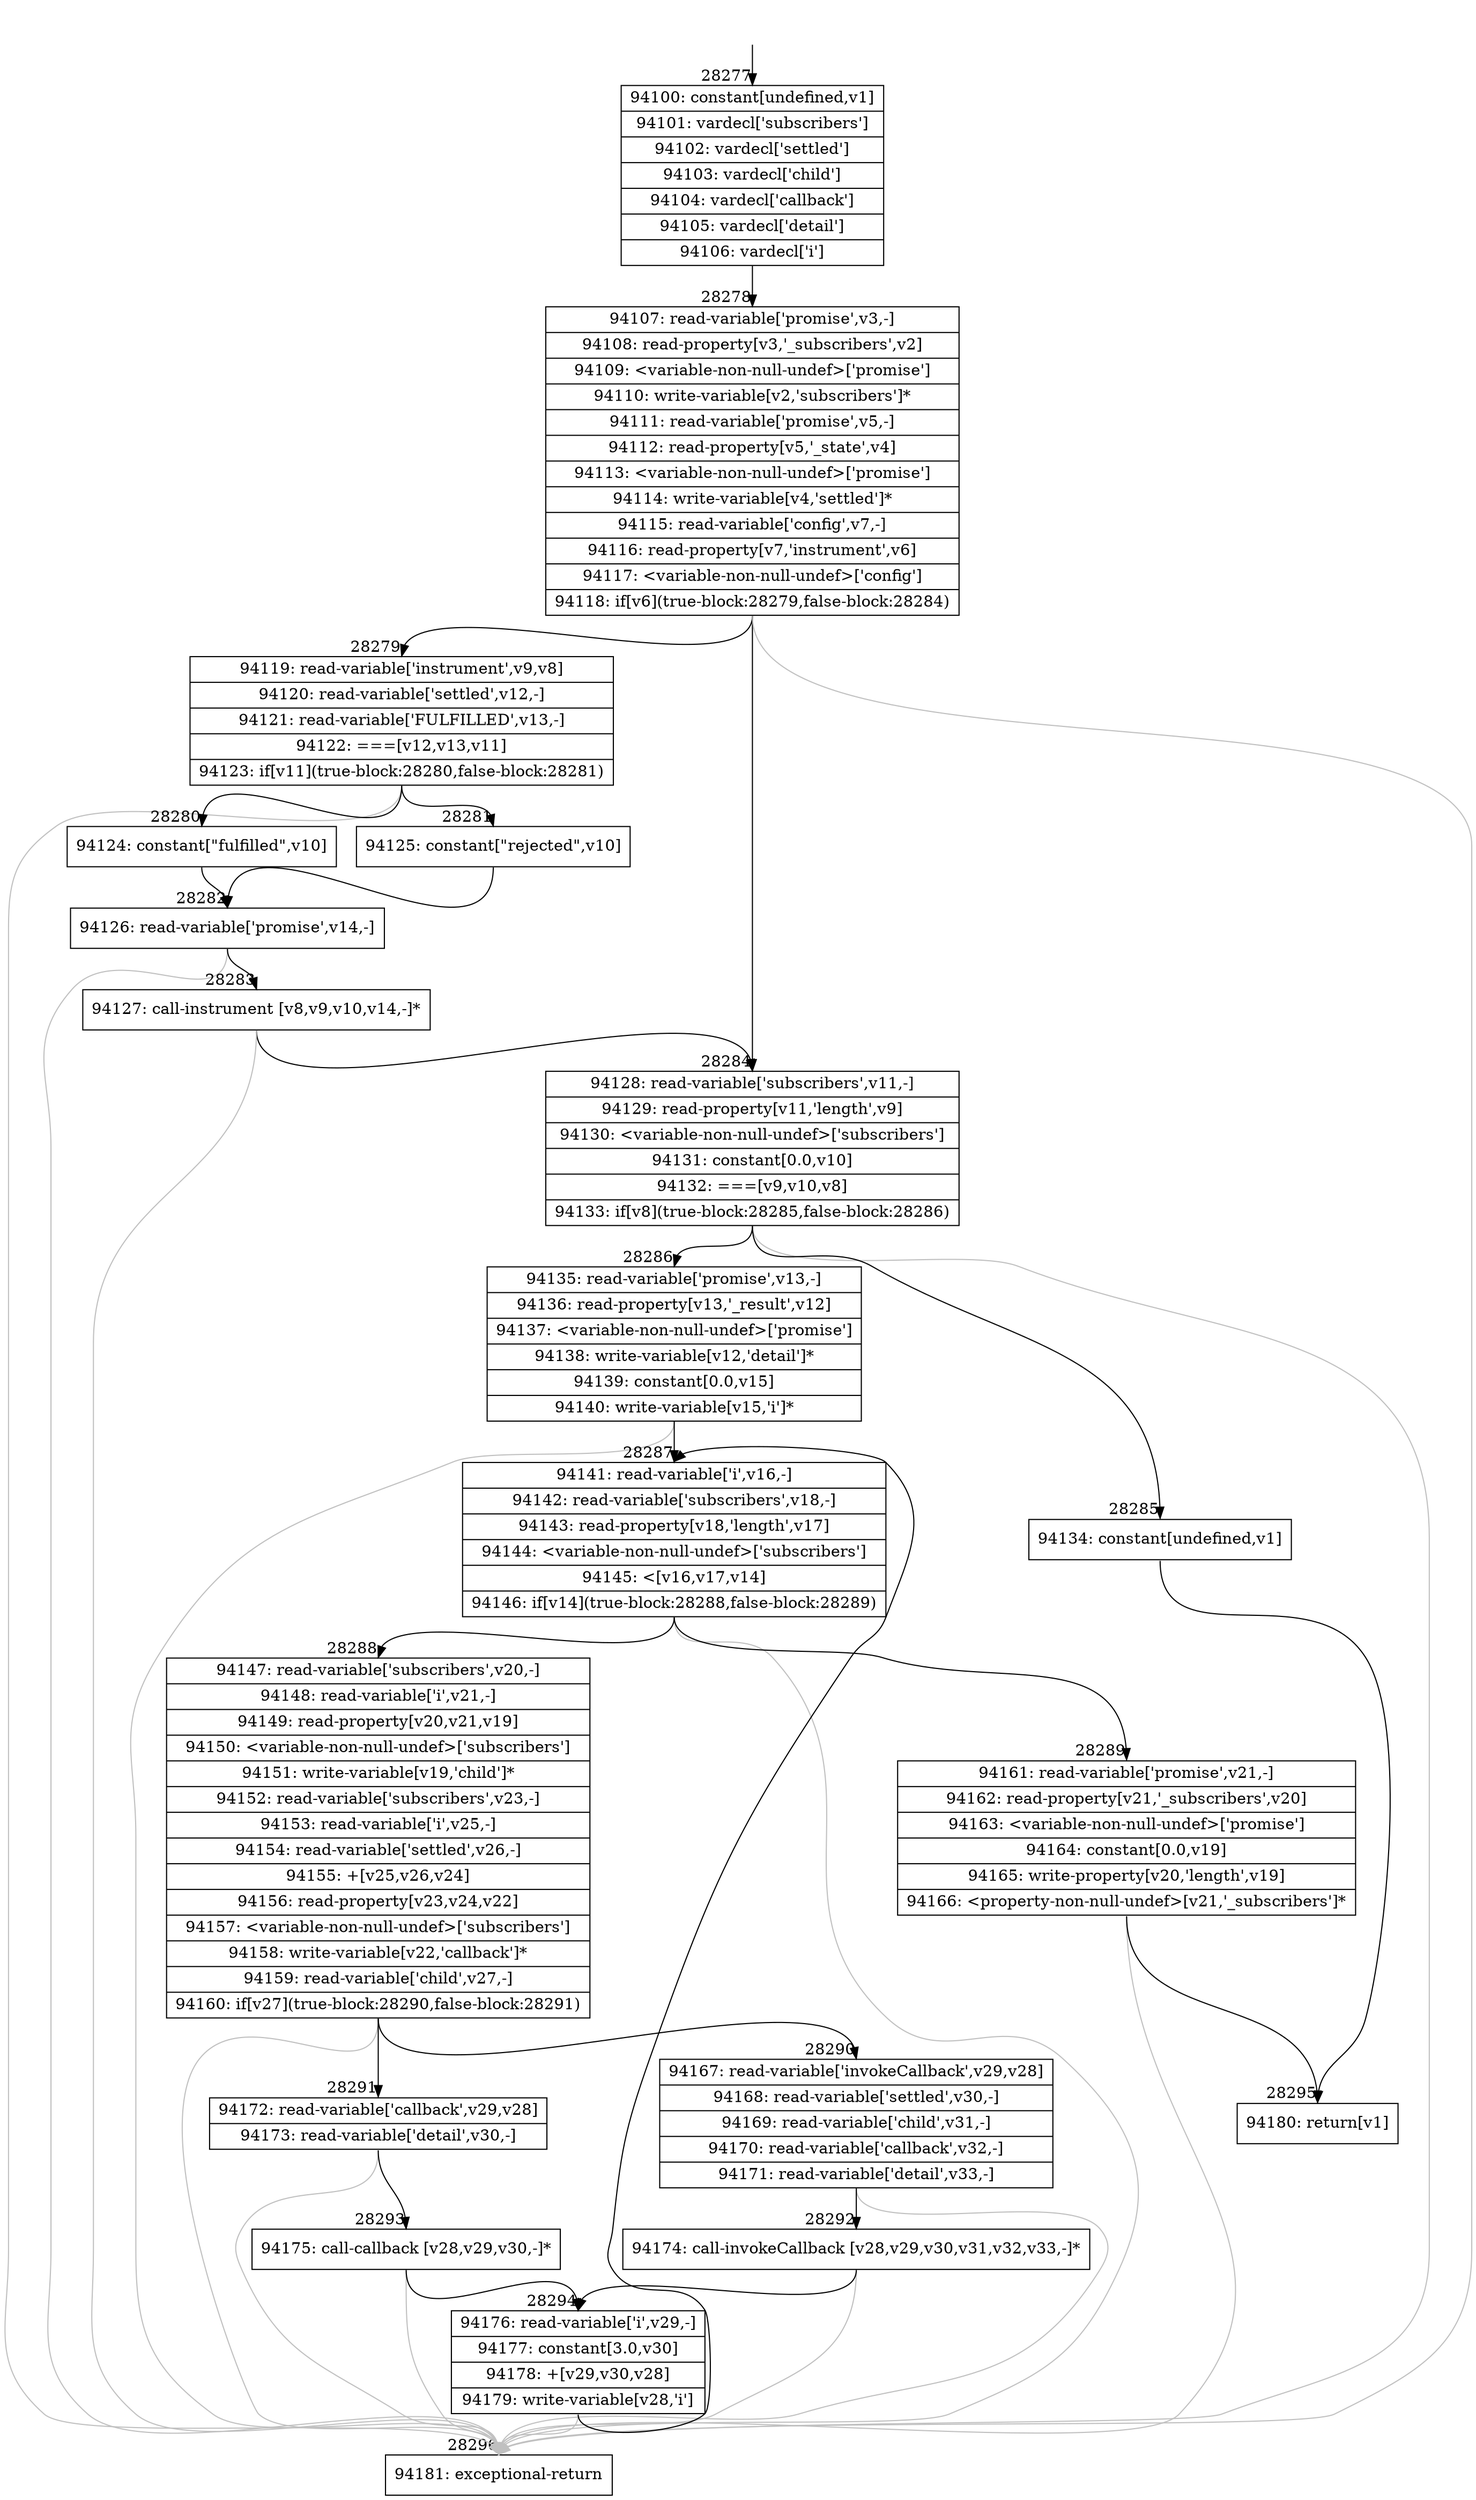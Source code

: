 digraph {
rankdir="TD"
BB_entry2478[shape=none,label=""];
BB_entry2478 -> BB28277 [tailport=s, headport=n, headlabel="    28277"]
BB28277 [shape=record label="{94100: constant[undefined,v1]|94101: vardecl['subscribers']|94102: vardecl['settled']|94103: vardecl['child']|94104: vardecl['callback']|94105: vardecl['detail']|94106: vardecl['i']}" ] 
BB28277 -> BB28278 [tailport=s, headport=n, headlabel="      28278"]
BB28278 [shape=record label="{94107: read-variable['promise',v3,-]|94108: read-property[v3,'_subscribers',v2]|94109: \<variable-non-null-undef\>['promise']|94110: write-variable[v2,'subscribers']*|94111: read-variable['promise',v5,-]|94112: read-property[v5,'_state',v4]|94113: \<variable-non-null-undef\>['promise']|94114: write-variable[v4,'settled']*|94115: read-variable['config',v7,-]|94116: read-property[v7,'instrument',v6]|94117: \<variable-non-null-undef\>['config']|94118: if[v6](true-block:28279,false-block:28284)}" ] 
BB28278 -> BB28279 [tailport=s, headport=n, headlabel="      28279"]
BB28278 -> BB28284 [tailport=s, headport=n, headlabel="      28284"]
BB28278 -> BB28296 [tailport=s, headport=n, color=gray, headlabel="      28296"]
BB28279 [shape=record label="{94119: read-variable['instrument',v9,v8]|94120: read-variable['settled',v12,-]|94121: read-variable['FULFILLED',v13,-]|94122: ===[v12,v13,v11]|94123: if[v11](true-block:28280,false-block:28281)}" ] 
BB28279 -> BB28280 [tailport=s, headport=n, headlabel="      28280"]
BB28279 -> BB28281 [tailport=s, headport=n, headlabel="      28281"]
BB28279 -> BB28296 [tailport=s, headport=n, color=gray]
BB28280 [shape=record label="{94124: constant[\"fulfilled\",v10]}" ] 
BB28280 -> BB28282 [tailport=s, headport=n, headlabel="      28282"]
BB28281 [shape=record label="{94125: constant[\"rejected\",v10]}" ] 
BB28281 -> BB28282 [tailport=s, headport=n]
BB28282 [shape=record label="{94126: read-variable['promise',v14,-]}" ] 
BB28282 -> BB28283 [tailport=s, headport=n, headlabel="      28283"]
BB28282 -> BB28296 [tailport=s, headport=n, color=gray]
BB28283 [shape=record label="{94127: call-instrument [v8,v9,v10,v14,-]*}" ] 
BB28283 -> BB28284 [tailport=s, headport=n]
BB28283 -> BB28296 [tailport=s, headport=n, color=gray]
BB28284 [shape=record label="{94128: read-variable['subscribers',v11,-]|94129: read-property[v11,'length',v9]|94130: \<variable-non-null-undef\>['subscribers']|94131: constant[0.0,v10]|94132: ===[v9,v10,v8]|94133: if[v8](true-block:28285,false-block:28286)}" ] 
BB28284 -> BB28285 [tailport=s, headport=n, headlabel="      28285"]
BB28284 -> BB28286 [tailport=s, headport=n, headlabel="      28286"]
BB28284 -> BB28296 [tailport=s, headport=n, color=gray]
BB28285 [shape=record label="{94134: constant[undefined,v1]}" ] 
BB28285 -> BB28295 [tailport=s, headport=n, headlabel="      28295"]
BB28286 [shape=record label="{94135: read-variable['promise',v13,-]|94136: read-property[v13,'_result',v12]|94137: \<variable-non-null-undef\>['promise']|94138: write-variable[v12,'detail']*|94139: constant[0.0,v15]|94140: write-variable[v15,'i']*}" ] 
BB28286 -> BB28287 [tailport=s, headport=n, headlabel="      28287"]
BB28286 -> BB28296 [tailport=s, headport=n, color=gray]
BB28287 [shape=record label="{94141: read-variable['i',v16,-]|94142: read-variable['subscribers',v18,-]|94143: read-property[v18,'length',v17]|94144: \<variable-non-null-undef\>['subscribers']|94145: \<[v16,v17,v14]|94146: if[v14](true-block:28288,false-block:28289)}" ] 
BB28287 -> BB28288 [tailport=s, headport=n, headlabel="      28288"]
BB28287 -> BB28289 [tailport=s, headport=n, headlabel="      28289"]
BB28287 -> BB28296 [tailport=s, headport=n, color=gray]
BB28288 [shape=record label="{94147: read-variable['subscribers',v20,-]|94148: read-variable['i',v21,-]|94149: read-property[v20,v21,v19]|94150: \<variable-non-null-undef\>['subscribers']|94151: write-variable[v19,'child']*|94152: read-variable['subscribers',v23,-]|94153: read-variable['i',v25,-]|94154: read-variable['settled',v26,-]|94155: +[v25,v26,v24]|94156: read-property[v23,v24,v22]|94157: \<variable-non-null-undef\>['subscribers']|94158: write-variable[v22,'callback']*|94159: read-variable['child',v27,-]|94160: if[v27](true-block:28290,false-block:28291)}" ] 
BB28288 -> BB28290 [tailport=s, headport=n, headlabel="      28290"]
BB28288 -> BB28291 [tailport=s, headport=n, headlabel="      28291"]
BB28288 -> BB28296 [tailport=s, headport=n, color=gray]
BB28289 [shape=record label="{94161: read-variable['promise',v21,-]|94162: read-property[v21,'_subscribers',v20]|94163: \<variable-non-null-undef\>['promise']|94164: constant[0.0,v19]|94165: write-property[v20,'length',v19]|94166: \<property-non-null-undef\>[v21,'_subscribers']*}" ] 
BB28289 -> BB28295 [tailport=s, headport=n]
BB28289 -> BB28296 [tailport=s, headport=n, color=gray]
BB28290 [shape=record label="{94167: read-variable['invokeCallback',v29,v28]|94168: read-variable['settled',v30,-]|94169: read-variable['child',v31,-]|94170: read-variable['callback',v32,-]|94171: read-variable['detail',v33,-]}" ] 
BB28290 -> BB28292 [tailport=s, headport=n, headlabel="      28292"]
BB28290 -> BB28296 [tailport=s, headport=n, color=gray]
BB28291 [shape=record label="{94172: read-variable['callback',v29,v28]|94173: read-variable['detail',v30,-]}" ] 
BB28291 -> BB28293 [tailport=s, headport=n, headlabel="      28293"]
BB28291 -> BB28296 [tailport=s, headport=n, color=gray]
BB28292 [shape=record label="{94174: call-invokeCallback [v28,v29,v30,v31,v32,v33,-]*}" ] 
BB28292 -> BB28294 [tailport=s, headport=n, headlabel="      28294"]
BB28292 -> BB28296 [tailport=s, headport=n, color=gray]
BB28293 [shape=record label="{94175: call-callback [v28,v29,v30,-]*}" ] 
BB28293 -> BB28294 [tailport=s, headport=n]
BB28293 -> BB28296 [tailport=s, headport=n, color=gray]
BB28294 [shape=record label="{94176: read-variable['i',v29,-]|94177: constant[3.0,v30]|94178: +[v29,v30,v28]|94179: write-variable[v28,'i']}" ] 
BB28294 -> BB28287 [tailport=s, headport=n]
BB28294 -> BB28296 [tailport=s, headport=n, color=gray]
BB28295 [shape=record label="{94180: return[v1]}" ] 
BB28296 [shape=record label="{94181: exceptional-return}" ] 
//#$~ 50529
}
